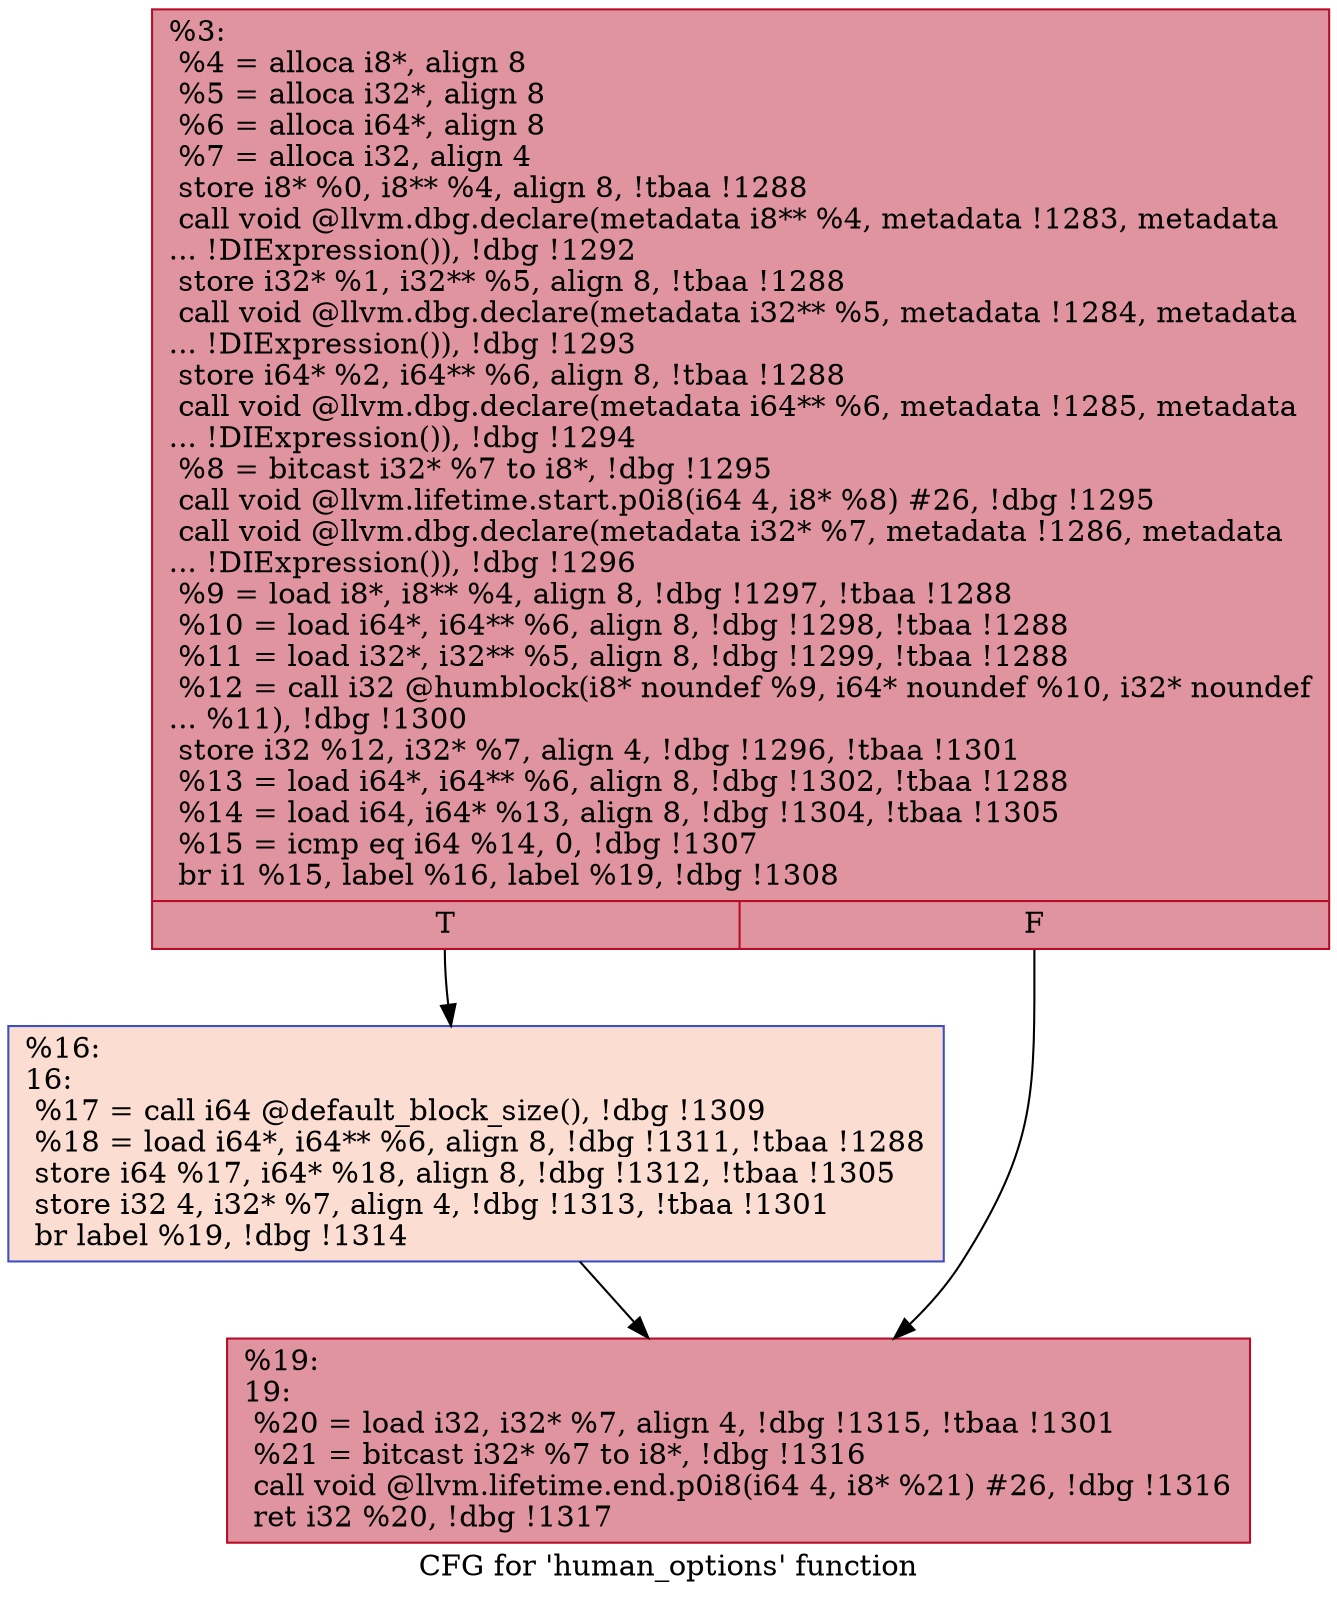 digraph "CFG for 'human_options' function" {
	label="CFG for 'human_options' function";

	Node0x266a6e0 [shape=record,color="#b70d28ff", style=filled, fillcolor="#b70d2870",label="{%3:\l  %4 = alloca i8*, align 8\l  %5 = alloca i32*, align 8\l  %6 = alloca i64*, align 8\l  %7 = alloca i32, align 4\l  store i8* %0, i8** %4, align 8, !tbaa !1288\l  call void @llvm.dbg.declare(metadata i8** %4, metadata !1283, metadata\l... !DIExpression()), !dbg !1292\l  store i32* %1, i32** %5, align 8, !tbaa !1288\l  call void @llvm.dbg.declare(metadata i32** %5, metadata !1284, metadata\l... !DIExpression()), !dbg !1293\l  store i64* %2, i64** %6, align 8, !tbaa !1288\l  call void @llvm.dbg.declare(metadata i64** %6, metadata !1285, metadata\l... !DIExpression()), !dbg !1294\l  %8 = bitcast i32* %7 to i8*, !dbg !1295\l  call void @llvm.lifetime.start.p0i8(i64 4, i8* %8) #26, !dbg !1295\l  call void @llvm.dbg.declare(metadata i32* %7, metadata !1286, metadata\l... !DIExpression()), !dbg !1296\l  %9 = load i8*, i8** %4, align 8, !dbg !1297, !tbaa !1288\l  %10 = load i64*, i64** %6, align 8, !dbg !1298, !tbaa !1288\l  %11 = load i32*, i32** %5, align 8, !dbg !1299, !tbaa !1288\l  %12 = call i32 @humblock(i8* noundef %9, i64* noundef %10, i32* noundef\l... %11), !dbg !1300\l  store i32 %12, i32* %7, align 4, !dbg !1296, !tbaa !1301\l  %13 = load i64*, i64** %6, align 8, !dbg !1302, !tbaa !1288\l  %14 = load i64, i64* %13, align 8, !dbg !1304, !tbaa !1305\l  %15 = icmp eq i64 %14, 0, !dbg !1307\l  br i1 %15, label %16, label %19, !dbg !1308\l|{<s0>T|<s1>F}}"];
	Node0x266a6e0:s0 -> Node0x266a730;
	Node0x266a6e0:s1 -> Node0x266a780;
	Node0x266a730 [shape=record,color="#3d50c3ff", style=filled, fillcolor="#f7b39670",label="{%16:\l16:                                               \l  %17 = call i64 @default_block_size(), !dbg !1309\l  %18 = load i64*, i64** %6, align 8, !dbg !1311, !tbaa !1288\l  store i64 %17, i64* %18, align 8, !dbg !1312, !tbaa !1305\l  store i32 4, i32* %7, align 4, !dbg !1313, !tbaa !1301\l  br label %19, !dbg !1314\l}"];
	Node0x266a730 -> Node0x266a780;
	Node0x266a780 [shape=record,color="#b70d28ff", style=filled, fillcolor="#b70d2870",label="{%19:\l19:                                               \l  %20 = load i32, i32* %7, align 4, !dbg !1315, !tbaa !1301\l  %21 = bitcast i32* %7 to i8*, !dbg !1316\l  call void @llvm.lifetime.end.p0i8(i64 4, i8* %21) #26, !dbg !1316\l  ret i32 %20, !dbg !1317\l}"];
}
